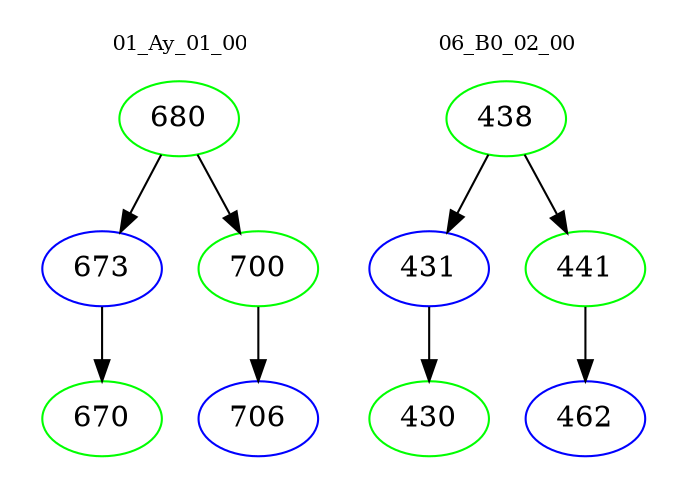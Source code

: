 digraph{
subgraph cluster_0 {
color = white
label = "01_Ay_01_00";
fontsize=10;
T0_680 [label="680", color="green"]
T0_680 -> T0_673 [color="black"]
T0_673 [label="673", color="blue"]
T0_673 -> T0_670 [color="black"]
T0_670 [label="670", color="green"]
T0_680 -> T0_700 [color="black"]
T0_700 [label="700", color="green"]
T0_700 -> T0_706 [color="black"]
T0_706 [label="706", color="blue"]
}
subgraph cluster_1 {
color = white
label = "06_B0_02_00";
fontsize=10;
T1_438 [label="438", color="green"]
T1_438 -> T1_431 [color="black"]
T1_431 [label="431", color="blue"]
T1_431 -> T1_430 [color="black"]
T1_430 [label="430", color="green"]
T1_438 -> T1_441 [color="black"]
T1_441 [label="441", color="green"]
T1_441 -> T1_462 [color="black"]
T1_462 [label="462", color="blue"]
}
}
